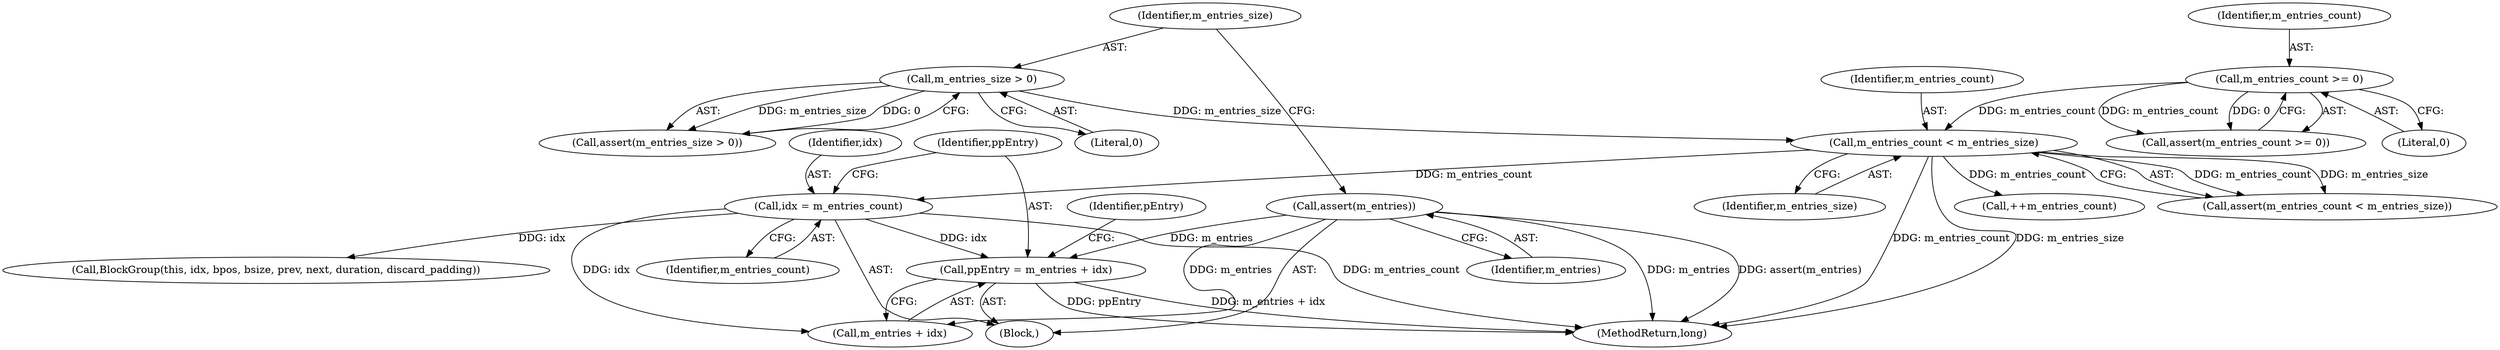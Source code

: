 digraph "0_Android_cc274e2abe8b2a6698a5c47d8aa4bb45f1f9538d_4@integer" {
"1000326" [label="(Call,ppEntry = m_entries + idx)"];
"1000122" [label="(Call,assert(m_entries))"];
"1000323" [label="(Call,idx = m_entries_count)"];
"1000133" [label="(Call,m_entries_count < m_entries_size)"];
"1000129" [label="(Call,m_entries_count >= 0)"];
"1000125" [label="(Call,m_entries_size > 0)"];
"1000368" [label="(Call,++m_entries_count)"];
"1000327" [label="(Identifier,ppEntry)"];
"1000127" [label="(Literal,0)"];
"1000123" [label="(Identifier,m_entries)"];
"1000328" [label="(Call,m_entries + idx)"];
"1000134" [label="(Identifier,m_entries_count)"];
"1000130" [label="(Identifier,m_entries_count)"];
"1000324" [label="(Identifier,idx)"];
"1000126" [label="(Identifier,m_entries_size)"];
"1000133" [label="(Call,m_entries_count < m_entries_size)"];
"1000323" [label="(Call,idx = m_entries_count)"];
"1000325" [label="(Identifier,m_entries_count)"];
"1000379" [label="(MethodReturn,long)"];
"1000131" [label="(Literal,0)"];
"1000132" [label="(Call,assert(m_entries_count < m_entries_size))"];
"1000125" [label="(Call,m_entries_size > 0)"];
"1000129" [label="(Call,m_entries_count >= 0)"];
"1000338" [label="(Call,BlockGroup(this, idx, bpos, bsize, prev, next, duration, discard_padding))"];
"1000135" [label="(Identifier,m_entries_size)"];
"1000124" [label="(Call,assert(m_entries_size > 0))"];
"1000128" [label="(Call,assert(m_entries_count >= 0))"];
"1000333" [label="(Identifier,pEntry)"];
"1000122" [label="(Call,assert(m_entries))"];
"1000121" [label="(Block,)"];
"1000326" [label="(Call,ppEntry = m_entries + idx)"];
"1000326" -> "1000121"  [label="AST: "];
"1000326" -> "1000328"  [label="CFG: "];
"1000327" -> "1000326"  [label="AST: "];
"1000328" -> "1000326"  [label="AST: "];
"1000333" -> "1000326"  [label="CFG: "];
"1000326" -> "1000379"  [label="DDG: m_entries + idx"];
"1000326" -> "1000379"  [label="DDG: ppEntry"];
"1000122" -> "1000326"  [label="DDG: m_entries"];
"1000323" -> "1000326"  [label="DDG: idx"];
"1000122" -> "1000121"  [label="AST: "];
"1000122" -> "1000123"  [label="CFG: "];
"1000123" -> "1000122"  [label="AST: "];
"1000126" -> "1000122"  [label="CFG: "];
"1000122" -> "1000379"  [label="DDG: m_entries"];
"1000122" -> "1000379"  [label="DDG: assert(m_entries)"];
"1000122" -> "1000328"  [label="DDG: m_entries"];
"1000323" -> "1000121"  [label="AST: "];
"1000323" -> "1000325"  [label="CFG: "];
"1000324" -> "1000323"  [label="AST: "];
"1000325" -> "1000323"  [label="AST: "];
"1000327" -> "1000323"  [label="CFG: "];
"1000323" -> "1000379"  [label="DDG: m_entries_count"];
"1000133" -> "1000323"  [label="DDG: m_entries_count"];
"1000323" -> "1000328"  [label="DDG: idx"];
"1000323" -> "1000338"  [label="DDG: idx"];
"1000133" -> "1000132"  [label="AST: "];
"1000133" -> "1000135"  [label="CFG: "];
"1000134" -> "1000133"  [label="AST: "];
"1000135" -> "1000133"  [label="AST: "];
"1000132" -> "1000133"  [label="CFG: "];
"1000133" -> "1000379"  [label="DDG: m_entries_count"];
"1000133" -> "1000379"  [label="DDG: m_entries_size"];
"1000133" -> "1000132"  [label="DDG: m_entries_count"];
"1000133" -> "1000132"  [label="DDG: m_entries_size"];
"1000129" -> "1000133"  [label="DDG: m_entries_count"];
"1000125" -> "1000133"  [label="DDG: m_entries_size"];
"1000133" -> "1000368"  [label="DDG: m_entries_count"];
"1000129" -> "1000128"  [label="AST: "];
"1000129" -> "1000131"  [label="CFG: "];
"1000130" -> "1000129"  [label="AST: "];
"1000131" -> "1000129"  [label="AST: "];
"1000128" -> "1000129"  [label="CFG: "];
"1000129" -> "1000128"  [label="DDG: m_entries_count"];
"1000129" -> "1000128"  [label="DDG: 0"];
"1000125" -> "1000124"  [label="AST: "];
"1000125" -> "1000127"  [label="CFG: "];
"1000126" -> "1000125"  [label="AST: "];
"1000127" -> "1000125"  [label="AST: "];
"1000124" -> "1000125"  [label="CFG: "];
"1000125" -> "1000124"  [label="DDG: m_entries_size"];
"1000125" -> "1000124"  [label="DDG: 0"];
}

